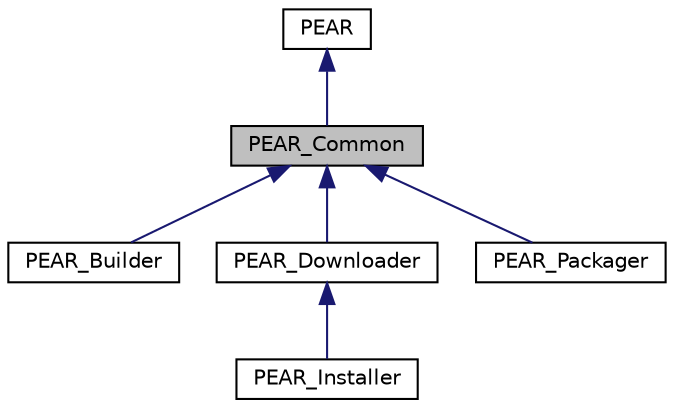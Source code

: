 digraph "PEAR_Common"
{
 // LATEX_PDF_SIZE
  edge [fontname="Helvetica",fontsize="10",labelfontname="Helvetica",labelfontsize="10"];
  node [fontname="Helvetica",fontsize="10",shape=record];
  Node1 [label="PEAR_Common",height=0.2,width=0.4,color="black", fillcolor="grey75", style="filled", fontcolor="black",tooltip=" "];
  Node2 -> Node1 [dir="back",color="midnightblue",fontsize="10",style="solid",fontname="Helvetica"];
  Node2 [label="PEAR",height=0.2,width=0.4,color="black", fillcolor="white", style="filled",URL="$classPEAR.html",tooltip=" "];
  Node1 -> Node3 [dir="back",color="midnightblue",fontsize="10",style="solid",fontname="Helvetica"];
  Node3 [label="PEAR_Builder",height=0.2,width=0.4,color="black", fillcolor="white", style="filled",URL="$classPEAR__Builder.html",tooltip=" "];
  Node1 -> Node4 [dir="back",color="midnightblue",fontsize="10",style="solid",fontname="Helvetica"];
  Node4 [label="PEAR_Downloader",height=0.2,width=0.4,color="black", fillcolor="white", style="filled",URL="$classPEAR__Downloader.html",tooltip=" "];
  Node4 -> Node5 [dir="back",color="midnightblue",fontsize="10",style="solid",fontname="Helvetica"];
  Node5 [label="PEAR_Installer",height=0.2,width=0.4,color="black", fillcolor="white", style="filled",URL="$classPEAR__Installer.html",tooltip=" "];
  Node1 -> Node6 [dir="back",color="midnightblue",fontsize="10",style="solid",fontname="Helvetica"];
  Node6 [label="PEAR_Packager",height=0.2,width=0.4,color="black", fillcolor="white", style="filled",URL="$classPEAR__Packager.html",tooltip=" "];
}
